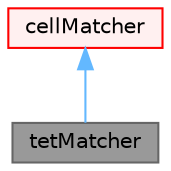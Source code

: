 digraph "tetMatcher"
{
 // LATEX_PDF_SIZE
  bgcolor="transparent";
  edge [fontname=Helvetica,fontsize=10,labelfontname=Helvetica,labelfontsize=10];
  node [fontname=Helvetica,fontsize=10,shape=box,height=0.2,width=0.4];
  Node1 [id="Node000001",label="tetMatcher",height=0.2,width=0.4,color="gray40", fillcolor="grey60", style="filled", fontcolor="black",tooltip="A cellMatcher for tet cells (cellModel::TET)"];
  Node2 -> Node1 [id="edge1_Node000001_Node000002",dir="back",color="steelblue1",style="solid",tooltip=" "];
  Node2 [id="Node000002",label="cellMatcher",height=0.2,width=0.4,color="red", fillcolor="#FFF0F0", style="filled",URL="$classFoam_1_1cellMatcher.html",tooltip="Base class for cellshape matchers (hexMatch, prismMatch, etc.). These are classes which given a mesh ..."];
}
